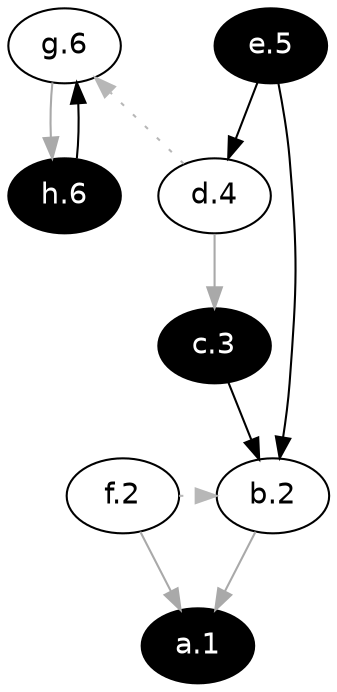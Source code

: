 digraph G {
  rankdir="TB"
  node [shape=oval style=filled fontname=Helvetica fontsize=14]
  node [fillcolor="#ffffff" fontcolor="#000000"] 
       b[label="b.2"] 
       f[label="f.2"] 
       d[label="d.4"] 
       g[label="g.6"]
  node [fillcolor="#000000" fontcolor="#ffffff"] 
       a[label="a.1"] 
       c[label="c.3"] 
       e[label="e.5"] 
       h[label="h.6"]
  edge [dir=forward color="#A9A9A9" style="solid"]
        "b" -> "a" 
        "f" -> "a" 
        "d" -> "c" 
        "g" -> "h" 
  edge [dir=forward color="#000000" style="solid"]
        "c" -> "b" 
        "e" -> "b" 
        "e" -> "d" 
        "h" -> "g" 
  edge [dir=forward color="#b7b7b7" style="dotted" constraint=false]
        "f" -> "b" 
        "d" -> "g" 

  {rank = max a}
  {rank = min e}
}